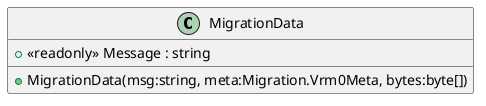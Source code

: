 @startuml
class MigrationData {
    + <<readonly>> Message : string
    + MigrationData(msg:string, meta:Migration.Vrm0Meta, bytes:byte[])
}
@enduml
